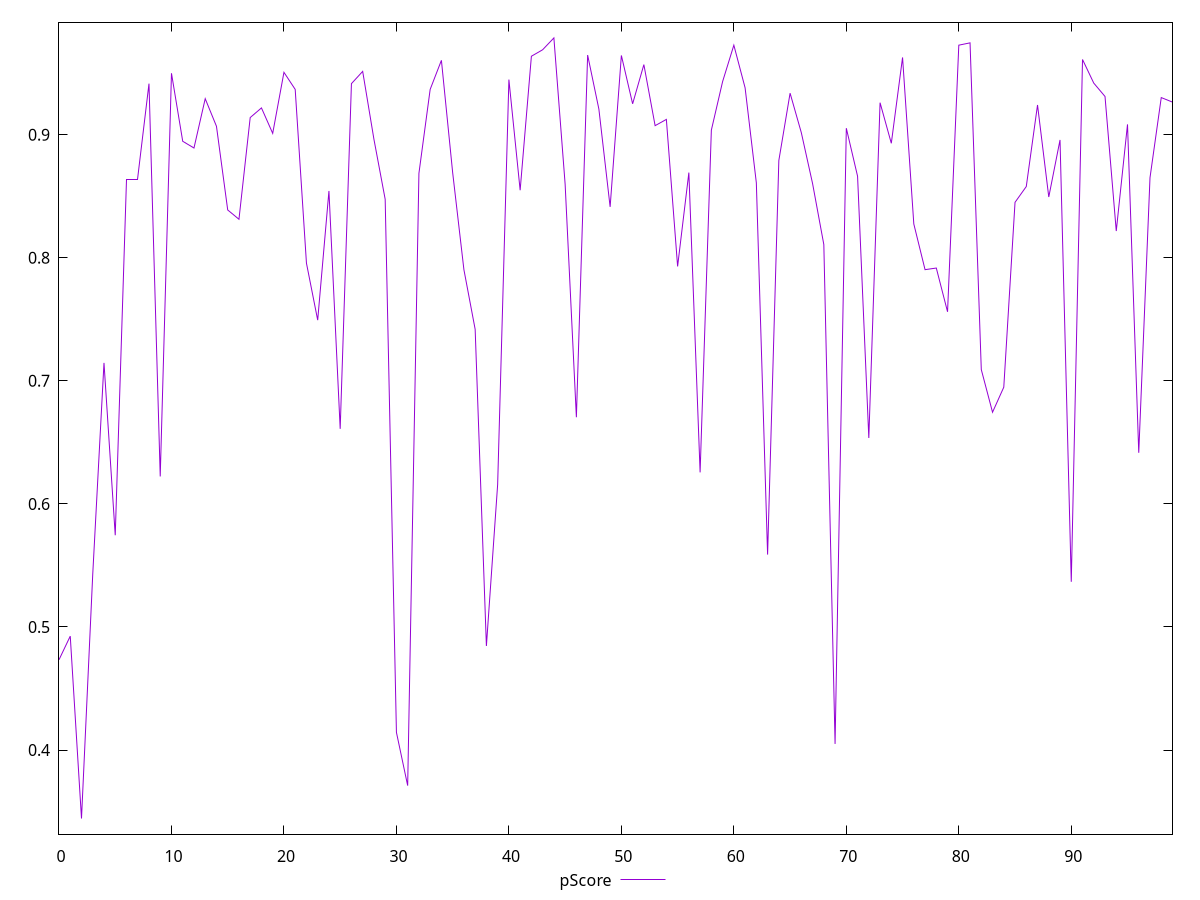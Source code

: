 reset

$pScore <<EOF
0 0.47338411232430166
1 0.4925730053651356
2 0.3444011703887138
3 0.5428151419252227
4 0.7145964521252606
5 0.574534889289823
6 0.8638646215623987
7 0.8638646215623997
8 0.9414647265250481
9 0.6223415550126842
10 0.9498901670316494
11 0.8946305544636082
12 0.8891520440062329
13 0.9292244956439235
14 0.9068096585636991
15 0.8388180992347904
16 0.8312628637517385
17 0.9139175349038544
18 0.9217396427146772
19 0.9010603182647989
20 0.9506576758492868
21 0.9367900116930479
22 0.7956193665710207
23 0.7493174824917002
24 0.8542425396099645
25 0.6609844015954708
26 0.9414647265250496
27 0.9514190244415479
28 0.8962530300455798
29 0.8475112755307289
30 0.41440316255732645
31 0.3711275348726283
32 0.8685955668171902
33 0.9367900116930479
34 0.9604087508007509
35 0.8691830104379025
36 0.7903218710487693
37 0.7418453943035949
38 0.4845776525244275
39 0.6157723181789339
40 0.9447526343439243
41 0.8548499172946377
42 0.9637271684008395
43 0.9689989650451527
44 0.9786170689531594
45 0.8596805293199465
46 0.6704258515028725
47 0.964691391558089
48 0.92077998831618
49 0.8413156569308811
50 0.964371593852047
51 0.9250567178330141
52 0.9569308922140953
53 0.9073252563220249
54 0.9124146873094439
55 0.792973581553633
56 0.8691830104379012
57 0.6256375543226376
58 0.9036911761541876
59 0.9431205821676782
60 0.9727144329387234
61 0.9380823962055185
62 0.8608801255771781
63 0.5588496996057841
64 0.8790300833009326
65 0.9337242166621109
66 0.9015887968458028
67 0.8602807370571537
68 0.8107051239863771
69 0.40502532680690534
70 0.9052557261448053
71 0.866237010546699
72 0.653593107020294
73 0.9259924053879536
74 0.8929982565389009
75 0.9627484719702402
76 0.8274517709591828
77 0.7903218710487716
78 0.7916484516376057
79 0.7560956687801529
80 0.9727144329387234
81 0.9746014787560869
82 0.7091431106522845
83 0.6744826876414973
84 0.6948416401552665
85 0.8450414802965184
86 0.8578750359832075
87 0.924115649534549
88 0.8493560246866172
89 0.8957133036797424
90 0.5367265377873438
91 0.9610852382356216
92 0.9418809113893826
93 0.9310411415765938
94 0.8216958913913797
95 0.9083528563396869
96 0.6415567943393667
97 0.8650525269764141
98 0.9301355921021688
99 0.9264582217392714
EOF

set key outside below
set xrange [0:99]
set yrange [0.3317168524174249:0.9913013869244482]
set trange [0.3317168524174249:0.9913013869244482]
set terminal svg size 640, 500 enhanced background rgb 'white'
set output "report_00017_2021-02-10T15-08-03.406Z/total-blocking-time/samples/pages+cached/pScore/values.svg"

plot $pScore title "pScore" with line

reset

